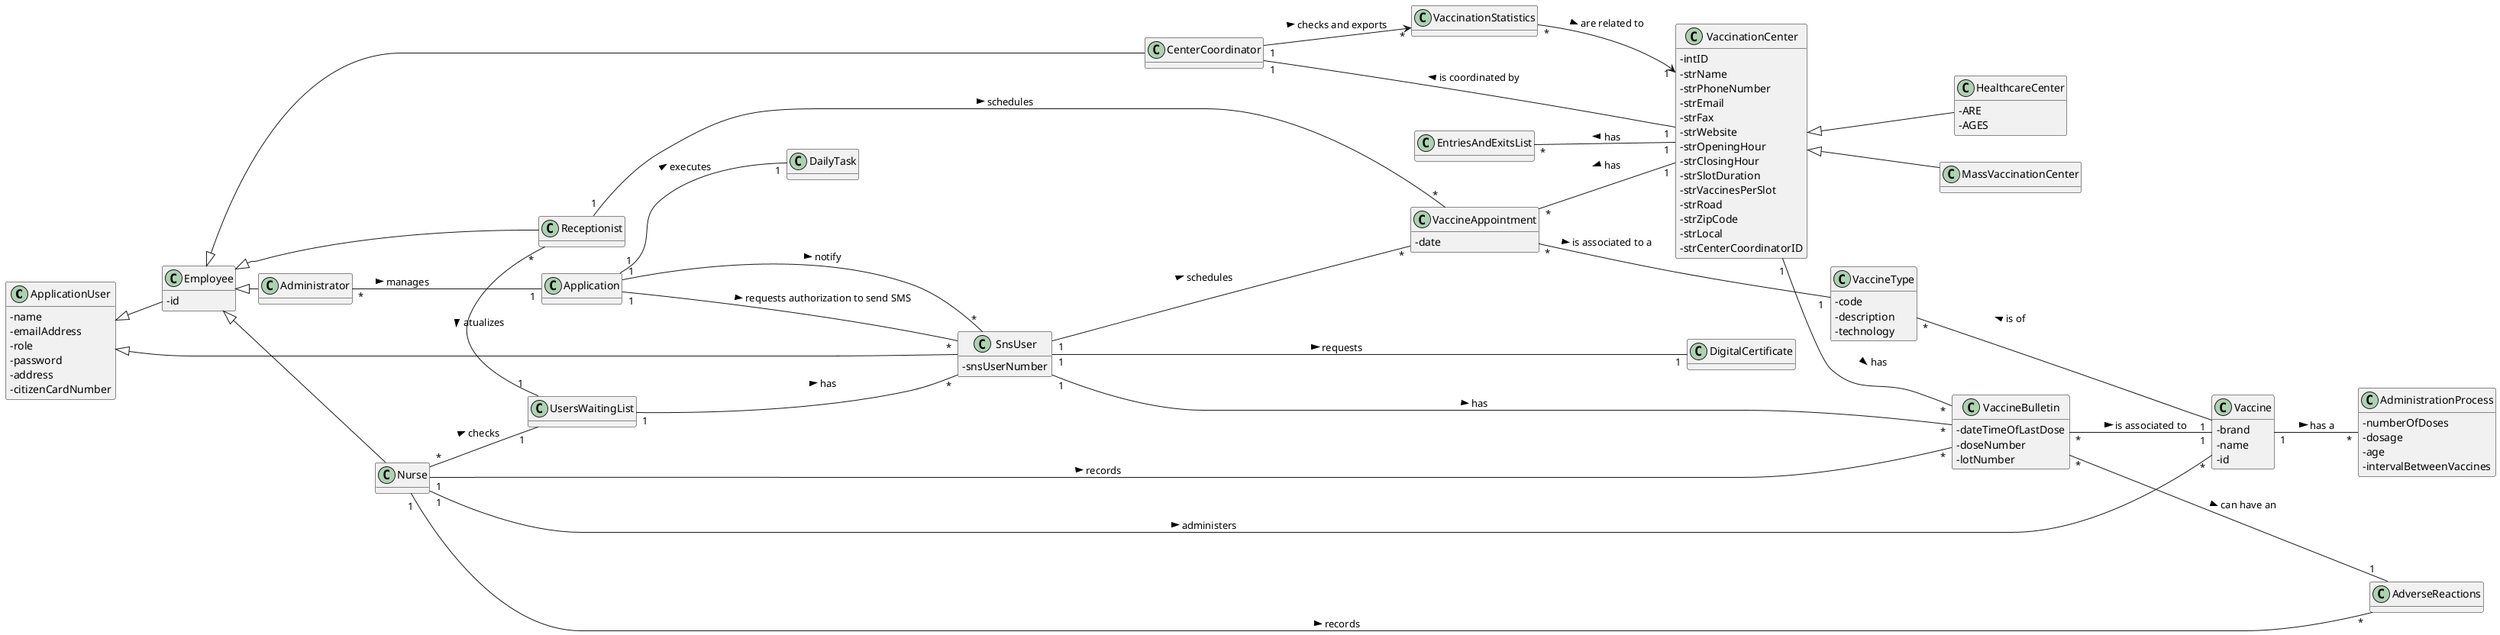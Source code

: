 @startuml
'https://plantuml.com/class-diagram

left to right direction
skinparam classAttributeIconSize 0
hide methods

class ApplicationUser {
-name
-emailAddress
-role
-password
-address
-citizenCardNumber
}

class Employee {
-id
}

class Administrator

Administrator "*" -- "1" Application : manages >

class SnsUser {
-snsUserNumber
}

ApplicationUser <|-- Employee
ApplicationUser <|--- SnsUser
Employee <|-- Nurse
Employee <|-- Receptionist
Employee <|- Administrator
Employee <|-- CenterCoordinator



class Receptionist





class Nurse



class VaccinationCenter {
-intID
-strName
-strPhoneNumber
-strEmail
-strFax
-strWebsite
-strOpeningHour
-strClosingHour
-strSlotDuration
-strVaccinesPerSlot
-strRoad
-strZipCode
-strLocal
-strCenterCoordinatorID
 }

class MassVaccinationCenter extends VaccinationCenter {

}

class HealthcareCenter extends VaccinationCenter {
-ARE
-AGES
}

class Vaccine {
-brand
-name
-id
}

class AdministrationProcess {
-numberOfDoses
-dosage
-age
-intervalBetweenVaccines
}

class VaccineType {
-code
-description
-technology
}


Vaccine "1" -- "*" AdministrationProcess : has a >
VaccineType "*" -- "1" Vaccine :is of <

class DigitalCertificate


SnsUser "1" ---- "1" DigitalCertificate : requests >

class VaccineAppointment {
-date
}

SnsUser "1" --- "*" VaccineAppointment : schedules >




Receptionist "*" - "1" UsersWaitingList : atualizes >
Nurse "*" -- "1" UsersWaitingList : checks >
Nurse "1" - "*" Vaccine : administers >
VaccineAppointment "*" -- "1" VaccineType : is associated to a >
UsersWaitingList "1" --- "*" SnsUser: has >


class VaccineBulletin {


}



class AdverseReactions

VaccineBulletin "*" --- "1" AdverseReactions : can have an >

Nurse "1" -- "*" VaccineBulletin : records >
Nurse "1" -- "*" AdverseReactions : records >



class Application
class EntriesAndExitsList
Class VaccineBulletin {
-dateTimeOfLastDose
-doseNumber
-lotNumber
}

Application "1" --- "*" SnsUser : requests authorization to send SMS >
Application "1" --- "*" SnsUser : notify >
VaccinationCenter "1" -up- "*" EntriesAndExitsList : has >
Receptionist "1" -- "*" VaccineAppointment : schedules >

VaccinationCenter "1" -- "*" VaccineBulletin : has >

Application "1" -- "1" DailyTask: executes >
VaccineBulletin "*" -- "1" Vaccine : is associated to >

class CenterCoordinator
class UsersWaitingList
CenterCoordinator "1" -- "1" VaccinationCenter : is coordinated by <
VaccinationCenter "1" -u- "*" VaccineAppointment : has >
SnsUser "1" -- "*" VaccineBulletin: has >
CenterCoordinator "1" --> "*" VaccinationStatistics : checks and exports >
VaccinationStatistics "*" --> "1" VaccinationCenter : are related to >


@enduml